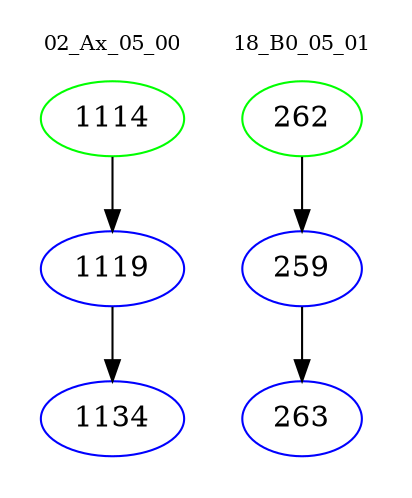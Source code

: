 digraph{
subgraph cluster_0 {
color = white
label = "02_Ax_05_00";
fontsize=10;
T0_1114 [label="1114", color="green"]
T0_1114 -> T0_1119 [color="black"]
T0_1119 [label="1119", color="blue"]
T0_1119 -> T0_1134 [color="black"]
T0_1134 [label="1134", color="blue"]
}
subgraph cluster_1 {
color = white
label = "18_B0_05_01";
fontsize=10;
T1_262 [label="262", color="green"]
T1_262 -> T1_259 [color="black"]
T1_259 [label="259", color="blue"]
T1_259 -> T1_263 [color="black"]
T1_263 [label="263", color="blue"]
}
}
